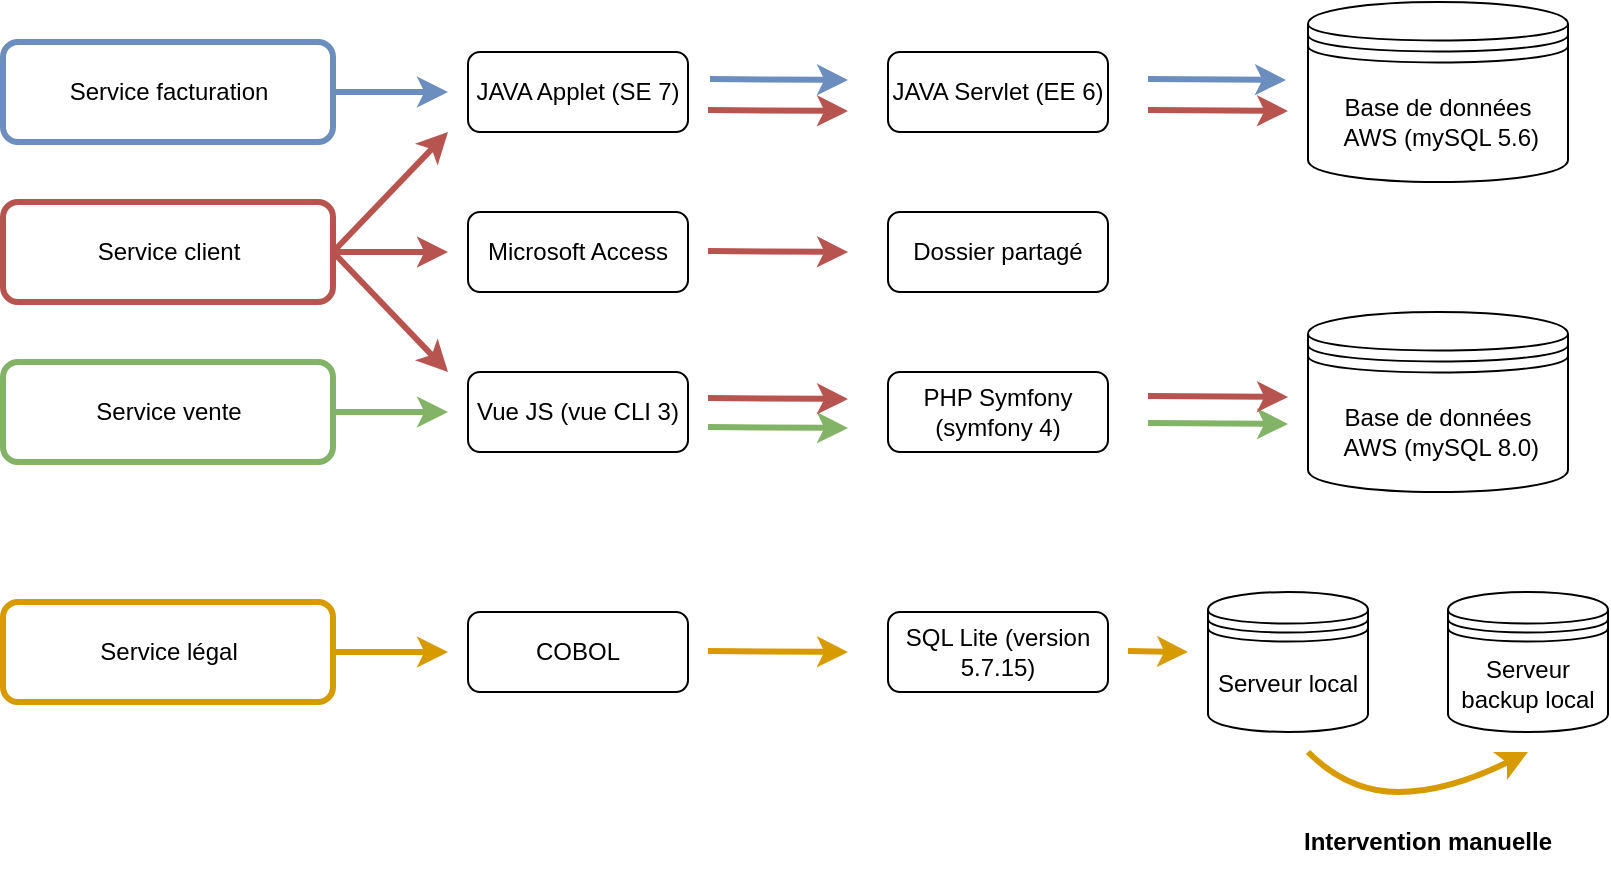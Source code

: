 <mxfile version="20.2.7" type="github">
  <diagram id="JNVbgqYIRuARaCZmSSz4" name="Page-1">
    <mxGraphModel dx="1422" dy="724" grid="1" gridSize="10" guides="1" tooltips="1" connect="1" arrows="1" fold="1" page="1" pageScale="1" pageWidth="827" pageHeight="1169" math="0" shadow="0">
      <root>
        <mxCell id="0" />
        <mxCell id="1" parent="0" />
        <mxCell id="7YNZsPMPIIOZVxPNQjGd-5" value="JAVA Applet (SE 7)" style="rounded=1;whiteSpace=wrap;html=1;" vertex="1" parent="1">
          <mxGeometry x="250" y="80" width="110" height="40" as="geometry" />
        </mxCell>
        <mxCell id="7YNZsPMPIIOZVxPNQjGd-6" value="JAVA Servlet (EE 6)" style="rounded=1;whiteSpace=wrap;html=1;" vertex="1" parent="1">
          <mxGeometry x="460" y="80" width="110" height="40" as="geometry" />
        </mxCell>
        <mxCell id="7YNZsPMPIIOZVxPNQjGd-8" value="&lt;div&gt;Base de données&lt;/div&gt;&lt;div&gt;&amp;nbsp;AWS (mySQL 5.6)&lt;br&gt;&lt;/div&gt;" style="shape=datastore;whiteSpace=wrap;html=1;" vertex="1" parent="1">
          <mxGeometry x="670" y="55" width="130" height="90" as="geometry" />
        </mxCell>
        <mxCell id="7YNZsPMPIIOZVxPNQjGd-15" value="Service facturation" style="text;html=1;align=center;verticalAlign=middle;resizable=0;points=[];autosize=1;strokeColor=none;fillColor=none;" vertex="1" parent="1">
          <mxGeometry x="40" y="85" width="120" height="30" as="geometry" />
        </mxCell>
        <mxCell id="7YNZsPMPIIOZVxPNQjGd-16" value="Service client" style="text;html=1;align=center;verticalAlign=middle;resizable=0;points=[];autosize=1;strokeColor=none;fillColor=none;" vertex="1" parent="1">
          <mxGeometry x="50" y="165" width="100" height="30" as="geometry" />
        </mxCell>
        <mxCell id="7YNZsPMPIIOZVxPNQjGd-17" value="Microsoft Access" style="rounded=1;whiteSpace=wrap;html=1;" vertex="1" parent="1">
          <mxGeometry x="250" y="160" width="110" height="40" as="geometry" />
        </mxCell>
        <mxCell id="7YNZsPMPIIOZVxPNQjGd-18" value="Dossier partagé" style="rounded=1;whiteSpace=wrap;html=1;" vertex="1" parent="1">
          <mxGeometry x="460" y="160" width="110" height="40" as="geometry" />
        </mxCell>
        <mxCell id="7YNZsPMPIIOZVxPNQjGd-21" value="Service vente" style="text;html=1;align=center;verticalAlign=middle;resizable=0;points=[];autosize=1;strokeColor=none;fillColor=none;" vertex="1" parent="1">
          <mxGeometry x="50" y="245" width="100" height="30" as="geometry" />
        </mxCell>
        <mxCell id="7YNZsPMPIIOZVxPNQjGd-22" value="Vue JS (vue CLI 3)" style="rounded=1;whiteSpace=wrap;html=1;" vertex="1" parent="1">
          <mxGeometry x="250" y="240" width="110" height="40" as="geometry" />
        </mxCell>
        <mxCell id="7YNZsPMPIIOZVxPNQjGd-23" value="&lt;div&gt;PHP Symfony (symfony 4)&lt;/div&gt;" style="rounded=1;whiteSpace=wrap;html=1;" vertex="1" parent="1">
          <mxGeometry x="460" y="240" width="110" height="40" as="geometry" />
        </mxCell>
        <mxCell id="7YNZsPMPIIOZVxPNQjGd-26" value="&lt;div&gt;Base de données&lt;/div&gt;&lt;div&gt;&amp;nbsp;AWS (mySQL 8.0)&lt;br&gt;&lt;/div&gt;" style="shape=datastore;whiteSpace=wrap;html=1;" vertex="1" parent="1">
          <mxGeometry x="670" y="210" width="130" height="90" as="geometry" />
        </mxCell>
        <mxCell id="7YNZsPMPIIOZVxPNQjGd-27" value="&lt;div&gt;Service légal&lt;/div&gt;" style="text;html=1;align=center;verticalAlign=middle;resizable=0;points=[];autosize=1;strokeColor=none;fillColor=none;" vertex="1" parent="1">
          <mxGeometry x="55" y="365" width="90" height="30" as="geometry" />
        </mxCell>
        <mxCell id="7YNZsPMPIIOZVxPNQjGd-28" value="COBOL" style="rounded=1;whiteSpace=wrap;html=1;" vertex="1" parent="1">
          <mxGeometry x="250" y="360" width="110" height="40" as="geometry" />
        </mxCell>
        <mxCell id="7YNZsPMPIIOZVxPNQjGd-29" value="SQL Lite (version 5.7.15)" style="rounded=1;whiteSpace=wrap;html=1;" vertex="1" parent="1">
          <mxGeometry x="460" y="360" width="110" height="40" as="geometry" />
        </mxCell>
        <mxCell id="7YNZsPMPIIOZVxPNQjGd-30" value="" style="rounded=1;whiteSpace=wrap;html=1;fontFamily=Helvetica;fontSize=12;strokeWidth=3;fillColor=none;strokeColor=#6c8ebf;gradientColor=default;" vertex="1" parent="1">
          <mxGeometry x="17.5" y="75" width="165" height="50" as="geometry" />
        </mxCell>
        <mxCell id="7YNZsPMPIIOZVxPNQjGd-31" value="" style="endArrow=classic;html=1;rounded=0;fontFamily=Helvetica;fontSize=12;exitX=1;exitY=0.5;exitDx=0;exitDy=0;fillColor=#dae8fc;strokeColor=#6c8ebf;strokeWidth=3;" edge="1" parent="1" source="7YNZsPMPIIOZVxPNQjGd-30">
          <mxGeometry width="50" height="50" relative="1" as="geometry">
            <mxPoint x="210" y="100" as="sourcePoint" />
            <mxPoint x="240" y="100" as="targetPoint" />
          </mxGeometry>
        </mxCell>
        <mxCell id="7YNZsPMPIIOZVxPNQjGd-32" value="" style="endArrow=classic;html=1;rounded=0;fontFamily=Helvetica;fontSize=12;exitX=1;exitY=0.5;exitDx=0;exitDy=0;fillColor=#dae8fc;strokeColor=#6c8ebf;strokeWidth=3;" edge="1" parent="1">
          <mxGeometry width="50" height="50" relative="1" as="geometry">
            <mxPoint x="371" y="93.5" as="sourcePoint" />
            <mxPoint x="440" y="94" as="targetPoint" />
          </mxGeometry>
        </mxCell>
        <mxCell id="7YNZsPMPIIOZVxPNQjGd-33" value="" style="endArrow=classic;html=1;rounded=0;fontFamily=Helvetica;fontSize=12;exitX=1;exitY=0.5;exitDx=0;exitDy=0;fillColor=#dae8fc;strokeColor=#6c8ebf;strokeWidth=3;" edge="1" parent="1">
          <mxGeometry width="50" height="50" relative="1" as="geometry">
            <mxPoint x="590" y="93.5" as="sourcePoint" />
            <mxPoint x="659" y="94" as="targetPoint" />
          </mxGeometry>
        </mxCell>
        <mxCell id="7YNZsPMPIIOZVxPNQjGd-34" value="" style="rounded=1;whiteSpace=wrap;html=1;fontFamily=Helvetica;fontSize=12;strokeWidth=3;fillColor=none;strokeColor=#b85450;" vertex="1" parent="1">
          <mxGeometry x="17.5" y="155" width="165" height="50" as="geometry" />
        </mxCell>
        <mxCell id="7YNZsPMPIIOZVxPNQjGd-35" value="" style="endArrow=classic;html=1;rounded=0;fontFamily=Helvetica;fontSize=12;exitX=1;exitY=0.5;exitDx=0;exitDy=0;fillColor=#f8cecc;strokeColor=#b85450;strokeWidth=3;" edge="1" parent="1" source="7YNZsPMPIIOZVxPNQjGd-34">
          <mxGeometry width="50" height="50" relative="1" as="geometry">
            <mxPoint x="210" y="180" as="sourcePoint" />
            <mxPoint x="240" y="180" as="targetPoint" />
          </mxGeometry>
        </mxCell>
        <mxCell id="7YNZsPMPIIOZVxPNQjGd-36" value="" style="endArrow=classic;html=1;rounded=0;fontFamily=Helvetica;fontSize=12;exitX=1;exitY=0.5;exitDx=0;exitDy=0;fillColor=#f8cecc;strokeColor=#b85450;strokeWidth=3;" edge="1" parent="1">
          <mxGeometry width="50" height="50" relative="1" as="geometry">
            <mxPoint x="370" y="179.5" as="sourcePoint" />
            <mxPoint x="440" y="180" as="targetPoint" />
          </mxGeometry>
        </mxCell>
        <mxCell id="7YNZsPMPIIOZVxPNQjGd-38" value="" style="endArrow=classic;html=1;rounded=0;fontFamily=Helvetica;fontSize=12;fillColor=#f8cecc;strokeColor=#b85450;strokeWidth=3;exitX=1;exitY=0.5;exitDx=0;exitDy=0;" edge="1" parent="1" source="7YNZsPMPIIOZVxPNQjGd-34">
          <mxGeometry width="50" height="50" relative="1" as="geometry">
            <mxPoint x="190" y="170" as="sourcePoint" />
            <mxPoint x="240" y="120" as="targetPoint" />
          </mxGeometry>
        </mxCell>
        <mxCell id="7YNZsPMPIIOZVxPNQjGd-39" value="" style="rounded=1;whiteSpace=wrap;html=1;fontFamily=Helvetica;fontSize=12;strokeWidth=3;fillColor=none;strokeColor=#82b366;" vertex="1" parent="1">
          <mxGeometry x="17.5" y="235" width="165" height="50" as="geometry" />
        </mxCell>
        <mxCell id="7YNZsPMPIIOZVxPNQjGd-40" value="" style="endArrow=classic;html=1;rounded=0;fontFamily=Helvetica;fontSize=12;exitX=1;exitY=0.5;exitDx=0;exitDy=0;fillColor=#d5e8d4;strokeColor=#82b366;strokeWidth=3;" edge="1" parent="1" source="7YNZsPMPIIOZVxPNQjGd-39">
          <mxGeometry width="50" height="50" relative="1" as="geometry">
            <mxPoint x="210" y="260" as="sourcePoint" />
            <mxPoint x="240" y="260" as="targetPoint" />
          </mxGeometry>
        </mxCell>
        <mxCell id="7YNZsPMPIIOZVxPNQjGd-41" value="" style="endArrow=classic;html=1;rounded=0;fontFamily=Helvetica;fontSize=12;exitX=1;exitY=0.5;exitDx=0;exitDy=0;fillColor=#d5e8d4;strokeColor=#82b366;strokeWidth=3;" edge="1" parent="1">
          <mxGeometry width="50" height="50" relative="1" as="geometry">
            <mxPoint x="370" y="267.5" as="sourcePoint" />
            <mxPoint x="440" y="268" as="targetPoint" />
          </mxGeometry>
        </mxCell>
        <mxCell id="7YNZsPMPIIOZVxPNQjGd-42" value="" style="endArrow=classic;html=1;rounded=0;fontFamily=Helvetica;fontSize=12;exitX=1;exitY=0.5;exitDx=0;exitDy=0;fillColor=#d5e8d4;strokeColor=#82b366;strokeWidth=3;" edge="1" parent="1">
          <mxGeometry width="50" height="50" relative="1" as="geometry">
            <mxPoint x="590" y="265.5" as="sourcePoint" />
            <mxPoint x="660" y="266" as="targetPoint" />
          </mxGeometry>
        </mxCell>
        <mxCell id="7YNZsPMPIIOZVxPNQjGd-43" value="" style="endArrow=classic;html=1;rounded=0;fontFamily=Helvetica;fontSize=12;exitX=1;exitY=0.5;exitDx=0;exitDy=0;fillColor=#f8cecc;strokeColor=#b85450;strokeWidth=3;" edge="1" parent="1" source="7YNZsPMPIIOZVxPNQjGd-34">
          <mxGeometry width="50" height="50" relative="1" as="geometry">
            <mxPoint x="190" y="210" as="sourcePoint" />
            <mxPoint x="240" y="240" as="targetPoint" />
          </mxGeometry>
        </mxCell>
        <mxCell id="7YNZsPMPIIOZVxPNQjGd-44" value="Serveur local" style="shape=datastore;whiteSpace=wrap;html=1;" vertex="1" parent="1">
          <mxGeometry x="620" y="350" width="80" height="70" as="geometry" />
        </mxCell>
        <mxCell id="7YNZsPMPIIOZVxPNQjGd-46" value="Serveur backup local" style="shape=datastore;whiteSpace=wrap;html=1;" vertex="1" parent="1">
          <mxGeometry x="740" y="350" width="80" height="70" as="geometry" />
        </mxCell>
        <mxCell id="7YNZsPMPIIOZVxPNQjGd-47" value="" style="rounded=1;whiteSpace=wrap;html=1;fontFamily=Helvetica;fontSize=12;strokeWidth=3;fillColor=none;strokeColor=#d79b00;" vertex="1" parent="1">
          <mxGeometry x="17.5" y="355" width="165" height="50" as="geometry" />
        </mxCell>
        <mxCell id="7YNZsPMPIIOZVxPNQjGd-48" value="" style="endArrow=classic;html=1;rounded=0;fontFamily=Helvetica;fontSize=12;exitX=1;exitY=0.5;exitDx=0;exitDy=0;fillColor=#ffe6cc;strokeColor=#d79b00;strokeWidth=3;" edge="1" parent="1" source="7YNZsPMPIIOZVxPNQjGd-47">
          <mxGeometry width="50" height="50" relative="1" as="geometry">
            <mxPoint x="210" y="380" as="sourcePoint" />
            <mxPoint x="240" y="380" as="targetPoint" />
          </mxGeometry>
        </mxCell>
        <mxCell id="7YNZsPMPIIOZVxPNQjGd-49" value="" style="endArrow=classic;html=1;rounded=0;fontFamily=Helvetica;fontSize=12;exitX=1;exitY=0.5;exitDx=0;exitDy=0;fillColor=#ffe6cc;strokeColor=#d79b00;strokeWidth=3;" edge="1" parent="1">
          <mxGeometry width="50" height="50" relative="1" as="geometry">
            <mxPoint x="370" y="379.5" as="sourcePoint" />
            <mxPoint x="440" y="380" as="targetPoint" />
          </mxGeometry>
        </mxCell>
        <mxCell id="7YNZsPMPIIOZVxPNQjGd-50" value="" style="endArrow=classic;html=1;rounded=0;fontFamily=Helvetica;fontSize=12;exitX=1;exitY=0.5;exitDx=0;exitDy=0;fillColor=#ffe6cc;strokeColor=#d79b00;strokeWidth=3;" edge="1" parent="1">
          <mxGeometry width="50" height="50" relative="1" as="geometry">
            <mxPoint x="580" y="379.5" as="sourcePoint" />
            <mxPoint x="610" y="380" as="targetPoint" />
          </mxGeometry>
        </mxCell>
        <mxCell id="7YNZsPMPIIOZVxPNQjGd-51" value="" style="curved=1;endArrow=classic;html=1;rounded=0;fontFamily=Helvetica;fontSize=12;strokeWidth=3;fillColor=#ffe6cc;strokeColor=#d79b00;" edge="1" parent="1">
          <mxGeometry width="50" height="50" relative="1" as="geometry">
            <mxPoint x="670" y="430" as="sourcePoint" />
            <mxPoint x="780" y="430" as="targetPoint" />
            <Array as="points">
              <mxPoint x="690" y="450" />
              <mxPoint x="740" y="450" />
            </Array>
          </mxGeometry>
        </mxCell>
        <mxCell id="7YNZsPMPIIOZVxPNQjGd-52" value="" style="endArrow=classic;html=1;rounded=0;fontFamily=Helvetica;fontSize=12;exitX=1;exitY=0.5;exitDx=0;exitDy=0;fillColor=#f8cecc;strokeColor=#b85450;strokeWidth=3;" edge="1" parent="1">
          <mxGeometry width="50" height="50" relative="1" as="geometry">
            <mxPoint x="370" y="109" as="sourcePoint" />
            <mxPoint x="440" y="109.5" as="targetPoint" />
          </mxGeometry>
        </mxCell>
        <mxCell id="7YNZsPMPIIOZVxPNQjGd-53" value="" style="endArrow=classic;html=1;rounded=0;fontFamily=Helvetica;fontSize=12;exitX=1;exitY=0.5;exitDx=0;exitDy=0;fillColor=#f8cecc;strokeColor=#b85450;strokeWidth=3;" edge="1" parent="1">
          <mxGeometry width="50" height="50" relative="1" as="geometry">
            <mxPoint x="590" y="109" as="sourcePoint" />
            <mxPoint x="660" y="109.5" as="targetPoint" />
          </mxGeometry>
        </mxCell>
        <mxCell id="7YNZsPMPIIOZVxPNQjGd-54" value="" style="endArrow=classic;html=1;rounded=0;fontFamily=Helvetica;fontSize=12;exitX=1;exitY=0.5;exitDx=0;exitDy=0;fillColor=#f8cecc;strokeColor=#b85450;strokeWidth=3;" edge="1" parent="1">
          <mxGeometry width="50" height="50" relative="1" as="geometry">
            <mxPoint x="370" y="253" as="sourcePoint" />
            <mxPoint x="440" y="253.5" as="targetPoint" />
          </mxGeometry>
        </mxCell>
        <mxCell id="7YNZsPMPIIOZVxPNQjGd-55" value="" style="endArrow=classic;html=1;rounded=0;fontFamily=Helvetica;fontSize=12;exitX=1;exitY=0.5;exitDx=0;exitDy=0;fillColor=#f8cecc;strokeColor=#b85450;strokeWidth=3;" edge="1" parent="1">
          <mxGeometry width="50" height="50" relative="1" as="geometry">
            <mxPoint x="590" y="252" as="sourcePoint" />
            <mxPoint x="660" y="252.5" as="targetPoint" />
          </mxGeometry>
        </mxCell>
        <mxCell id="7YNZsPMPIIOZVxPNQjGd-56" value="Intervention manuelle" style="text;html=1;strokeColor=none;fillColor=none;align=center;verticalAlign=middle;whiteSpace=wrap;rounded=0;fontFamily=Helvetica;fontSize=12;fontStyle=1" vertex="1" parent="1">
          <mxGeometry x="660" y="460" width="140" height="30" as="geometry" />
        </mxCell>
      </root>
    </mxGraphModel>
  </diagram>
</mxfile>
